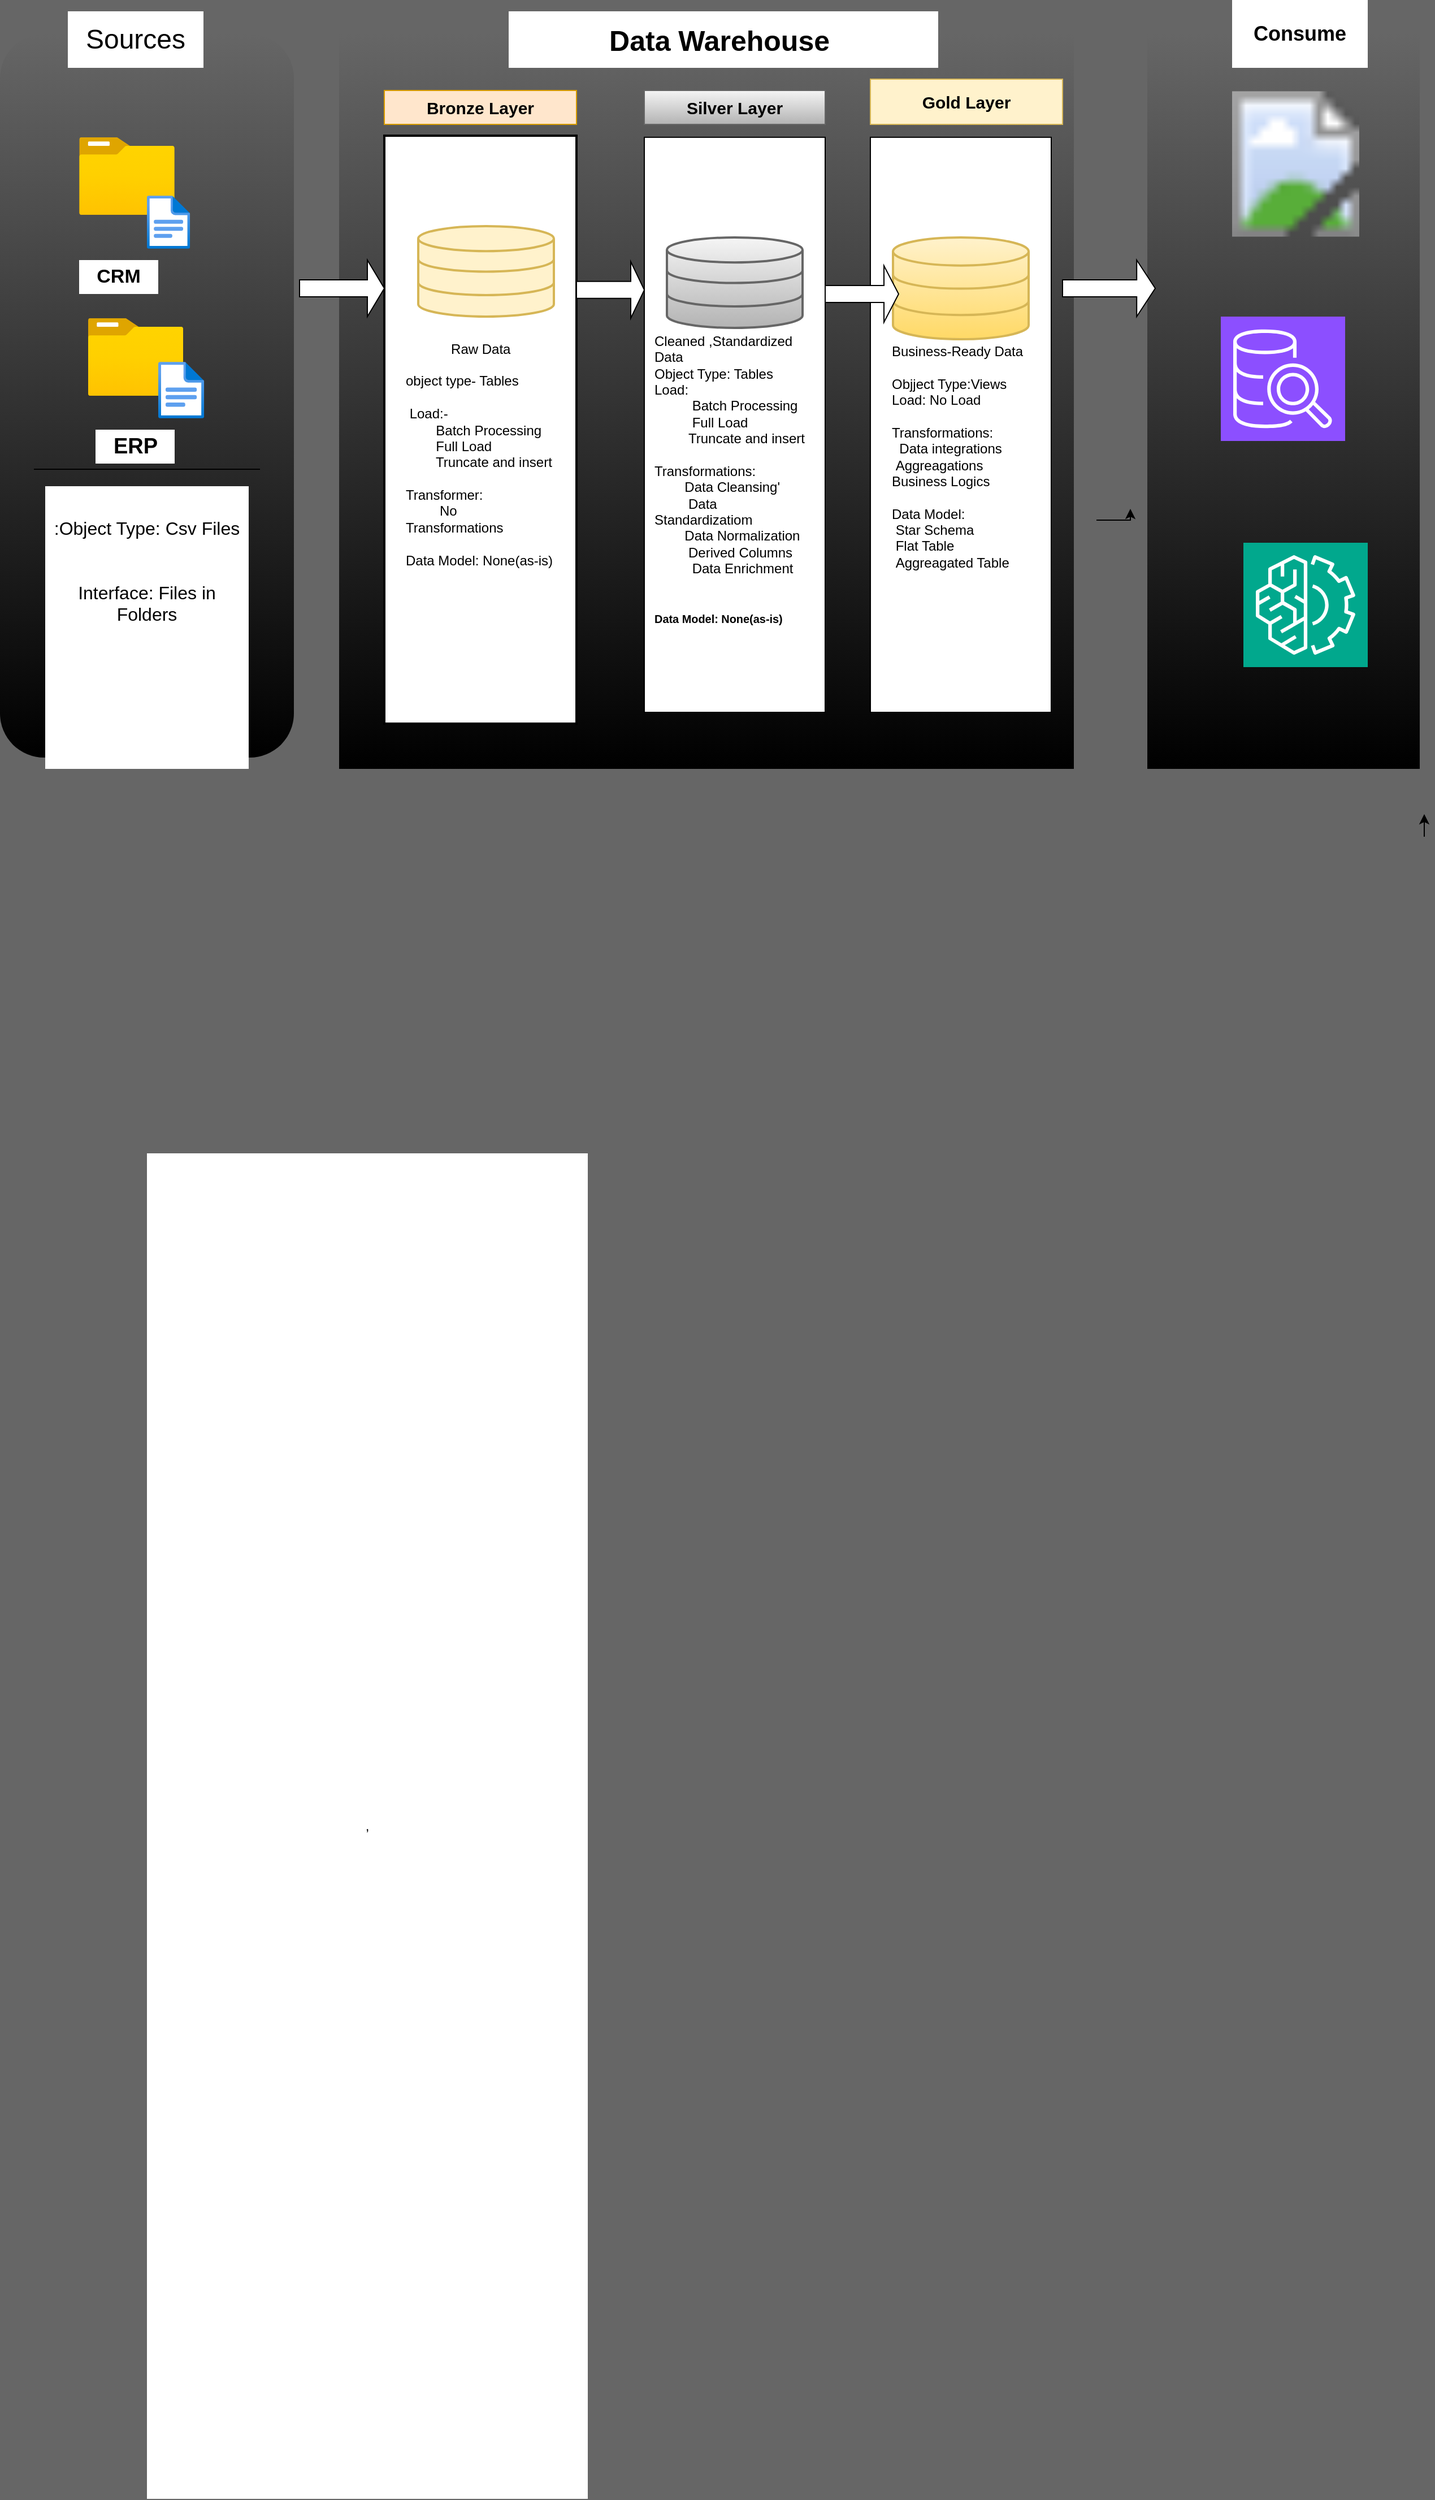 <mxfile version="28.0.6">
  <diagram name="Page-1" id="5xvdOe-LIvqfawskpBKd">
    <mxGraphModel dx="2003" dy="1363" grid="0" gridSize="10" guides="0" tooltips="1" connect="0" arrows="0" fold="1" page="0" pageScale="1" pageWidth="850" pageHeight="1100" background="#666666" math="0" shadow="0">
      <root>
        <mxCell id="0" />
        <mxCell id="1" parent="0" />
        <mxCell id="LYl6YcaKgI3KHGHCatEM-1" value="" style="rounded=1;whiteSpace=wrap;html=1;strokeColor=none;fillColor=#666666;glass=0;shadow=0;gradientColor=default;" parent="1" vertex="1">
          <mxGeometry x="-220" y="-80" width="260" height="640" as="geometry" />
        </mxCell>
        <mxCell id="LYl6YcaKgI3KHGHCatEM-2" value="&lt;font style=&quot;font-size: 24px;&quot;&gt;Sources&lt;/font&gt;" style="rounded=0;whiteSpace=wrap;html=1;strokeColor=none;" parent="1" vertex="1">
          <mxGeometry x="-160" y="-100" width="120" height="50" as="geometry" />
        </mxCell>
        <mxCell id="LYl6YcaKgI3KHGHCatEM-3" value="" style="whiteSpace=wrap;html=1;aspect=fixed;strokeColor=none;fillColor=#666666;gradientColor=default;" parent="1" vertex="1">
          <mxGeometry x="80" y="-80" width="650" height="650" as="geometry" />
        </mxCell>
        <mxCell id="LYl6YcaKgI3KHGHCatEM-4" style="edgeStyle=orthogonalEdgeStyle;rounded=0;orthogonalLoop=1;jettySize=auto;html=1;exitX=0.5;exitY=1;exitDx=0;exitDy=0;" parent="1" source="LYl6YcaKgI3KHGHCatEM-1" target="LYl6YcaKgI3KHGHCatEM-1" edge="1">
          <mxGeometry relative="1" as="geometry" />
        </mxCell>
        <mxCell id="LYl6YcaKgI3KHGHCatEM-6" value="&lt;span&gt;Data Warehouse&amp;nbsp;&lt;/span&gt;" style="rounded=0;whiteSpace=wrap;html=1;strokeColor=none;fontStyle=1;fontSize=25;" parent="1" vertex="1">
          <mxGeometry x="230" y="-100" width="380" height="50" as="geometry" />
        </mxCell>
        <mxCell id="LYl6YcaKgI3KHGHCatEM-9" style="edgeStyle=orthogonalEdgeStyle;rounded=0;orthogonalLoop=1;jettySize=auto;html=1;exitX=0;exitY=0.5;exitDx=0;exitDy=0;" parent="1" edge="1">
          <mxGeometry relative="1" as="geometry">
            <mxPoint x="780" y="340" as="targetPoint" />
            <mxPoint x="750" y="350" as="sourcePoint" />
          </mxGeometry>
        </mxCell>
        <mxCell id="LYl6YcaKgI3KHGHCatEM-8" value="" style="rounded=0;whiteSpace=wrap;html=1;strokeColor=none;" parent="1" vertex="1">
          <mxGeometry x="800" y="70" width="90" height="60" as="geometry" />
        </mxCell>
        <mxCell id="LYl6YcaKgI3KHGHCatEM-11" style="edgeStyle=orthogonalEdgeStyle;rounded=0;orthogonalLoop=1;jettySize=auto;html=1;exitX=0.5;exitY=1;exitDx=0;exitDy=0;" parent="1" edge="1">
          <mxGeometry relative="1" as="geometry">
            <mxPoint x="1040" y="630" as="sourcePoint" />
            <mxPoint x="1040" y="610" as="targetPoint" />
          </mxGeometry>
        </mxCell>
        <mxCell id="LYl6YcaKgI3KHGHCatEM-13" style="edgeStyle=orthogonalEdgeStyle;rounded=0;orthogonalLoop=1;jettySize=auto;html=1;exitX=0.5;exitY=1;exitDx=0;exitDy=0;" parent="1" edge="1">
          <mxGeometry relative="1" as="geometry">
            <mxPoint x="1040" y="1040" as="sourcePoint" />
            <mxPoint x="1040" y="1040" as="targetPoint" />
          </mxGeometry>
        </mxCell>
        <mxCell id="LYl6YcaKgI3KHGHCatEM-17" value="&amp;nbsp; &amp;nbsp; &amp;nbsp; &amp;nbsp; &amp;nbsp; &amp;nbsp;&lt;span&gt;&lt;font&gt; Raw Data&amp;nbsp;&amp;nbsp;&lt;/font&gt;&lt;/span&gt;&lt;div&gt;&amp;nbsp; &amp;nbsp; &amp;nbsp;&amp;nbsp;&lt;/div&gt;&lt;div&gt;object type- Tables&lt;/div&gt;&lt;div&gt;&lt;br&gt;&lt;/div&gt;&lt;div&gt;&amp;nbsp;Load:-&lt;/div&gt;&lt;div&gt;&amp;nbsp; &amp;nbsp; &amp;nbsp; &amp;nbsp; Batch Processing&amp;nbsp;&lt;/div&gt;&lt;div&gt;&amp;nbsp; &amp;nbsp; &amp;nbsp; &amp;nbsp; Full Load&lt;/div&gt;&lt;div&gt;&amp;nbsp; &amp;nbsp; &amp;nbsp; &amp;nbsp; Truncate and insert&lt;/div&gt;&lt;div&gt;&lt;br&gt;&lt;/div&gt;&lt;div&gt;Transformer:&lt;/div&gt;&lt;div&gt;&amp;nbsp; &amp;nbsp; &amp;nbsp; &amp;nbsp; &amp;nbsp;No Transformations&lt;/div&gt;&lt;div&gt;&amp;nbsp;&lt;/div&gt;&lt;div&gt;Data Model: None(as-is)&lt;/div&gt;&lt;div&gt;&lt;br&gt;&lt;/div&gt;" style="rounded=0;whiteSpace=wrap;html=1;align=left;fontStyle=0;fontSize=12;labelPosition=center;verticalLabelPosition=middle;verticalAlign=middle;spacingTop=58;spacing=19;strokeWidth=2;labelBorderColor=none;labelBackgroundColor=default;" parent="1" vertex="1">
          <mxGeometry x="120" y="10" width="170" height="520" as="geometry" />
        </mxCell>
        <mxCell id="LYl6YcaKgI3KHGHCatEM-18" value="Cleaned ,Standardized Data&lt;div&gt;Object Type: Tables&lt;/div&gt;&lt;div&gt;Load:&lt;/div&gt;&lt;div&gt;&amp;nbsp; &amp;nbsp; &amp;nbsp; &amp;nbsp; &amp;nbsp; Batch Processing&lt;/div&gt;&lt;div&gt;&amp;nbsp; &amp;nbsp; &amp;nbsp; &amp;nbsp; &amp;nbsp; Full Load&amp;nbsp;&lt;/div&gt;&lt;div&gt;&amp;nbsp; &amp;nbsp; &amp;nbsp; &amp;nbsp; &amp;nbsp;Truncate and insert&lt;/div&gt;&lt;div&gt;&lt;br&gt;&lt;/div&gt;&lt;div&gt;Transformations:&lt;/div&gt;&lt;div&gt;&amp;nbsp; &amp;nbsp; &amp;nbsp; &amp;nbsp; Data Cleansing&#39;&lt;/div&gt;&lt;div&gt;&amp;nbsp; &amp;nbsp; &amp;nbsp; &amp;nbsp; &amp;nbsp;Data Standardizatiom&lt;/div&gt;&lt;div&gt;&amp;nbsp; &amp;nbsp; &amp;nbsp; &amp;nbsp; Data Normalization&lt;/div&gt;&lt;div&gt;&amp;nbsp; &amp;nbsp; &amp;nbsp; &amp;nbsp; &amp;nbsp;Derived Columns&lt;/div&gt;&lt;div&gt;&amp;nbsp; &amp;nbsp; &amp;nbsp; &amp;nbsp; &amp;nbsp; Data Enrichment&lt;/div&gt;&lt;div&gt;&amp;nbsp;&lt;/div&gt;&lt;h5&gt;Data Model: None(as-is)&lt;/h5&gt;" style="rounded=0;whiteSpace=wrap;html=1;align=left;spacingTop=112;fontSize=12;spacing=9;" parent="1" vertex="1">
          <mxGeometry x="350" y="11.42" width="160" height="508.58" as="geometry" />
        </mxCell>
        <mxCell id="LYl6YcaKgI3KHGHCatEM-19" value="Business-Ready Data&amp;nbsp;&lt;div&gt;&lt;br&gt;&lt;/div&gt;&lt;div style=&quot;&quot;&gt;Objject Type:Views&amp;nbsp;&lt;/div&gt;&lt;div style=&quot;&quot;&gt;Load: No Load&lt;/div&gt;&lt;div style=&quot;&quot;&gt;&lt;span style=&quot;background-color: transparent; color: light-dark(rgb(0, 0, 0), rgb(255, 255, 255));&quot;&gt;&lt;br&gt;&lt;/span&gt;&lt;/div&gt;&lt;div style=&quot;&quot;&gt;&lt;span style=&quot;background-color: transparent; color: light-dark(rgb(0, 0, 0), rgb(255, 255, 255));&quot;&gt;Transformations:&lt;/span&gt;&lt;/div&gt;&lt;div style=&quot;&quot;&gt;&amp;nbsp; Data integrations&amp;nbsp;&lt;/div&gt;&lt;div style=&quot;&quot;&gt;&amp;nbsp;Aggreagations&amp;nbsp;&lt;/div&gt;&lt;div style=&quot;&quot;&gt;Business Logics&lt;/div&gt;&lt;div style=&quot;&quot;&gt;&lt;br&gt;&lt;/div&gt;&lt;div style=&quot;&quot;&gt;Data Model:&lt;/div&gt;&lt;div style=&quot;&quot;&gt;&amp;nbsp;Star Schema&lt;/div&gt;&lt;div style=&quot;&quot;&gt;&amp;nbsp;Flat Table&lt;/div&gt;&lt;div style=&quot;&quot;&gt;&amp;nbsp;Aggreagated Table&lt;/div&gt;" style="rounded=0;whiteSpace=wrap;html=1;align=left;spacingTop=57;spacing=19;" parent="1" vertex="1">
          <mxGeometry x="550" y="11.42" width="160" height="508.58" as="geometry" />
        </mxCell>
        <mxCell id="LYl6YcaKgI3KHGHCatEM-21" value="Bronze Layer" style="rounded=0;whiteSpace=wrap;html=1;fillColor=#ffe6cc;strokeColor=#d79b00;fontStyle=1;fontSize=15;" parent="1" vertex="1">
          <mxGeometry x="120" y="-30" width="170" height="30" as="geometry" />
        </mxCell>
        <mxCell id="LYl6YcaKgI3KHGHCatEM-22" value="Silver Layer" style="rounded=0;whiteSpace=wrap;html=1;fillColor=#f5f5f5;strokeColor=#666666;gradientColor=#b3b3b3;fontStyle=1;fontSize=15;" parent="1" vertex="1">
          <mxGeometry x="350" y="-30" width="160" height="30" as="geometry" />
        </mxCell>
        <mxCell id="LYl6YcaKgI3KHGHCatEM-23" value="Gold Layer" style="rounded=0;whiteSpace=wrap;html=1;fillColor=#fff2cc;strokeColor=#d6b656;fontStyle=1;fontSize=15;" parent="1" vertex="1">
          <mxGeometry x="550" y="-40" width="170" height="40" as="geometry" />
        </mxCell>
        <mxCell id="LYl6YcaKgI3KHGHCatEM-24" value="" style="image;aspect=fixed;html=1;points=[];align=center;fontSize=12;image=img/lib/azure2/general/Folder_Blank.svg;" parent="1" vertex="1">
          <mxGeometry x="-150" y="11.42" width="84.5" height="68.58" as="geometry" />
        </mxCell>
        <mxCell id="LYl6YcaKgI3KHGHCatEM-25" value="" style="image;aspect=fixed;html=1;points=[];align=center;fontSize=12;image=img/lib/azure2/general/File.svg;" parent="1" vertex="1">
          <mxGeometry x="-90" y="63" width="38.14" height="47" as="geometry" />
        </mxCell>
        <mxCell id="LYl6YcaKgI3KHGHCatEM-26" value="" style="image;aspect=fixed;html=1;points=[];align=center;fontSize=12;image=img/lib/azure2/general/Folder_Blank.svg;" parent="1" vertex="1">
          <mxGeometry x="-142.25" y="171.42" width="84.5" height="68.58" as="geometry" />
        </mxCell>
        <mxCell id="LYl6YcaKgI3KHGHCatEM-29" value="" style="image;aspect=fixed;html=1;points=[];align=center;fontSize=12;image=img/lib/azure2/general/File.svg;" parent="1" vertex="1">
          <mxGeometry x="-80" y="210" width="40.58" height="50" as="geometry" />
        </mxCell>
        <mxCell id="LYl6YcaKgI3KHGHCatEM-31" value="&lt;font style=&quot;font-size: 17px;&quot;&gt;&lt;b&gt;CRM&lt;/b&gt;&lt;/font&gt;" style="rounded=0;whiteSpace=wrap;html=1;strokeColor=none;" parent="1" vertex="1">
          <mxGeometry x="-150" y="120" width="70" height="30" as="geometry" />
        </mxCell>
        <mxCell id="LYl6YcaKgI3KHGHCatEM-32" value="ERP" style="rounded=0;whiteSpace=wrap;html=1;strokeColor=none;fontStyle=1;fontSize=19;" parent="1" vertex="1">
          <mxGeometry x="-135.5" y="270" width="70" height="30" as="geometry" />
        </mxCell>
        <mxCell id="LYl6YcaKgI3KHGHCatEM-39" value="" style="rounded=0;whiteSpace=wrap;html=1;strokeColor=none;fillColor=#666666;gradientColor=default;" parent="1" vertex="1">
          <mxGeometry x="795" y="-80" width="241" height="650" as="geometry" />
        </mxCell>
        <mxCell id="LYl6YcaKgI3KHGHCatEM-41" value="&lt;b&gt;&lt;font style=&quot;font-size: 18px;&quot;&gt;Consume&lt;/font&gt;&lt;/b&gt;" style="rounded=0;whiteSpace=wrap;html=1;strokeColor=none;fontSize=13;" parent="1" vertex="1">
          <mxGeometry x="870" y="-110" width="120" height="60" as="geometry" />
        </mxCell>
        <mxCell id="LYl6YcaKgI3KHGHCatEM-42" value="" style="html=1;verticalLabelPosition=bottom;align=center;labelBackgroundColor=#ffffff;verticalAlign=top;strokeWidth=2;strokeColor=#d6b656;shadow=0;dashed=0;shape=mxgraph.ios7.icons.data;fillColor=#fff2cc;" parent="1" vertex="1">
          <mxGeometry x="150" y="90" width="120" height="80" as="geometry" />
        </mxCell>
        <mxCell id="LYl6YcaKgI3KHGHCatEM-44" value="" style="html=1;verticalLabelPosition=bottom;align=center;labelBackgroundColor=#ffffff;verticalAlign=top;strokeWidth=2;strokeColor=#666666;shadow=0;dashed=0;shape=mxgraph.ios7.icons.data;fillColor=#f5f5f5;gradientColor=#b3b3b3;" parent="1" vertex="1">
          <mxGeometry x="370" y="100" width="120" height="80" as="geometry" />
        </mxCell>
        <mxCell id="LYl6YcaKgI3KHGHCatEM-45" value="" style="html=1;verticalLabelPosition=bottom;align=center;labelBackgroundColor=#ffffff;verticalAlign=top;strokeWidth=2;strokeColor=#d6b656;shadow=0;dashed=0;shape=mxgraph.ios7.icons.data;fillColor=#fff2cc;gradientColor=#ffd966;" parent="1" vertex="1">
          <mxGeometry x="570" y="100" width="120" height="90" as="geometry" />
        </mxCell>
        <mxCell id="LYl6YcaKgI3KHGHCatEM-46" value="" style="shape=singleArrow;whiteSpace=wrap;html=1;labelBorderColor=#3333FF;" parent="1" vertex="1">
          <mxGeometry x="45" y="120" width="75" height="50" as="geometry" />
        </mxCell>
        <mxCell id="LYl6YcaKgI3KHGHCatEM-47" value="" style="shape=singleArrow;whiteSpace=wrap;html=1;" parent="1" vertex="1">
          <mxGeometry x="290" y="121.42" width="60" height="50" as="geometry" />
        </mxCell>
        <mxCell id="LYl6YcaKgI3KHGHCatEM-51" value="" style="shape=singleArrow;whiteSpace=wrap;html=1;" parent="1" vertex="1">
          <mxGeometry x="510" y="125" width="65" height="50" as="geometry" />
        </mxCell>
        <mxCell id="LYl6YcaKgI3KHGHCatEM-52" value="" style="shape=singleArrow;whiteSpace=wrap;html=1;" parent="1" vertex="1">
          <mxGeometry x="720" y="120" width="82" height="50" as="geometry" />
        </mxCell>
        <object label="," id="LYl6YcaKgI3KHGHCatEM-55">
          <mxCell style="rounded=0;whiteSpace=wrap;html=1;strokeColor=none;" parent="1" vertex="1">
            <mxGeometry x="-90" y="910" width="390" height="1190" as="geometry" />
          </mxCell>
        </object>
        <mxCell id="LYl6YcaKgI3KHGHCatEM-59" value="" style="image;aspect=fixed;html=1;points=[];align=center;fontSize=12;image=img/lib/azure2/power_platform/PowerBI.svg;" parent="1" vertex="1">
          <mxGeometry x="870" y="-40" width="112.5" height="150" as="geometry" />
        </mxCell>
        <mxCell id="LYl6YcaKgI3KHGHCatEM-60" value="" style="sketch=0;points=[[0,0,0],[0.25,0,0],[0.5,0,0],[0.75,0,0],[1,0,0],[0,1,0],[0.25,1,0],[0.5,1,0],[0.75,1,0],[1,1,0],[0,0.25,0],[0,0.5,0],[0,0.75,0],[1,0.25,0],[1,0.5,0],[1,0.75,0]];outlineConnect=0;fontColor=#232F3E;fillColor=#01A88D;strokeColor=#ffffff;dashed=0;verticalLabelPosition=bottom;verticalAlign=top;align=center;html=1;fontSize=12;fontStyle=0;aspect=fixed;shape=mxgraph.aws4.resourceIcon;resIcon=mxgraph.aws4.machine_learning;" parent="1" vertex="1">
          <mxGeometry x="880" y="370" width="110" height="110" as="geometry" />
        </mxCell>
        <mxCell id="LYl6YcaKgI3KHGHCatEM-61" value="" style="sketch=0;points=[[0,0,0],[0.25,0,0],[0.5,0,0],[0.75,0,0],[1,0,0],[0,1,0],[0.25,1,0],[0.5,1,0],[0.75,1,0],[1,1,0],[0,0.25,0],[0,0.5,0],[0,0.75,0],[1,0.25,0],[1,0.5,0],[1,0.75,0]];outlineConnect=0;fontColor=#232F3E;fillColor=#8C4FFF;strokeColor=#ffffff;dashed=0;verticalLabelPosition=bottom;verticalAlign=top;align=center;html=1;fontSize=12;fontStyle=0;aspect=fixed;shape=mxgraph.aws4.resourceIcon;resIcon=mxgraph.aws4.sql_workbench;" parent="1" vertex="1">
          <mxGeometry x="860" y="170" width="110" height="110" as="geometry" />
        </mxCell>
        <mxCell id="LYl6YcaKgI3KHGHCatEM-64" value="" style="line;strokeWidth=1;rotatable=0;dashed=0;labelPosition=right;align=left;verticalAlign=middle;spacingTop=0;spacingLeft=6;points=[];portConstraint=eastwest;" parent="1" vertex="1">
          <mxGeometry x="-190" y="300" width="200" height="10" as="geometry" />
        </mxCell>
        <mxCell id="LYl6YcaKgI3KHGHCatEM-67" value=":Object Type: Csv Files&lt;div&gt;&lt;br&gt;&lt;/div&gt;&lt;div&gt;&lt;br&gt;&lt;/div&gt;&lt;div style=&quot;&quot;&gt;Interface: Files in Folders&lt;/div&gt;" style="rounded=0;whiteSpace=wrap;html=1;strokeColor=none;spacingTop=-101;fontSize=16;fontStyle=0;align=center;" parent="1" vertex="1">
          <mxGeometry x="-180" y="320" width="180" height="250" as="geometry" />
        </mxCell>
      </root>
    </mxGraphModel>
  </diagram>
</mxfile>
